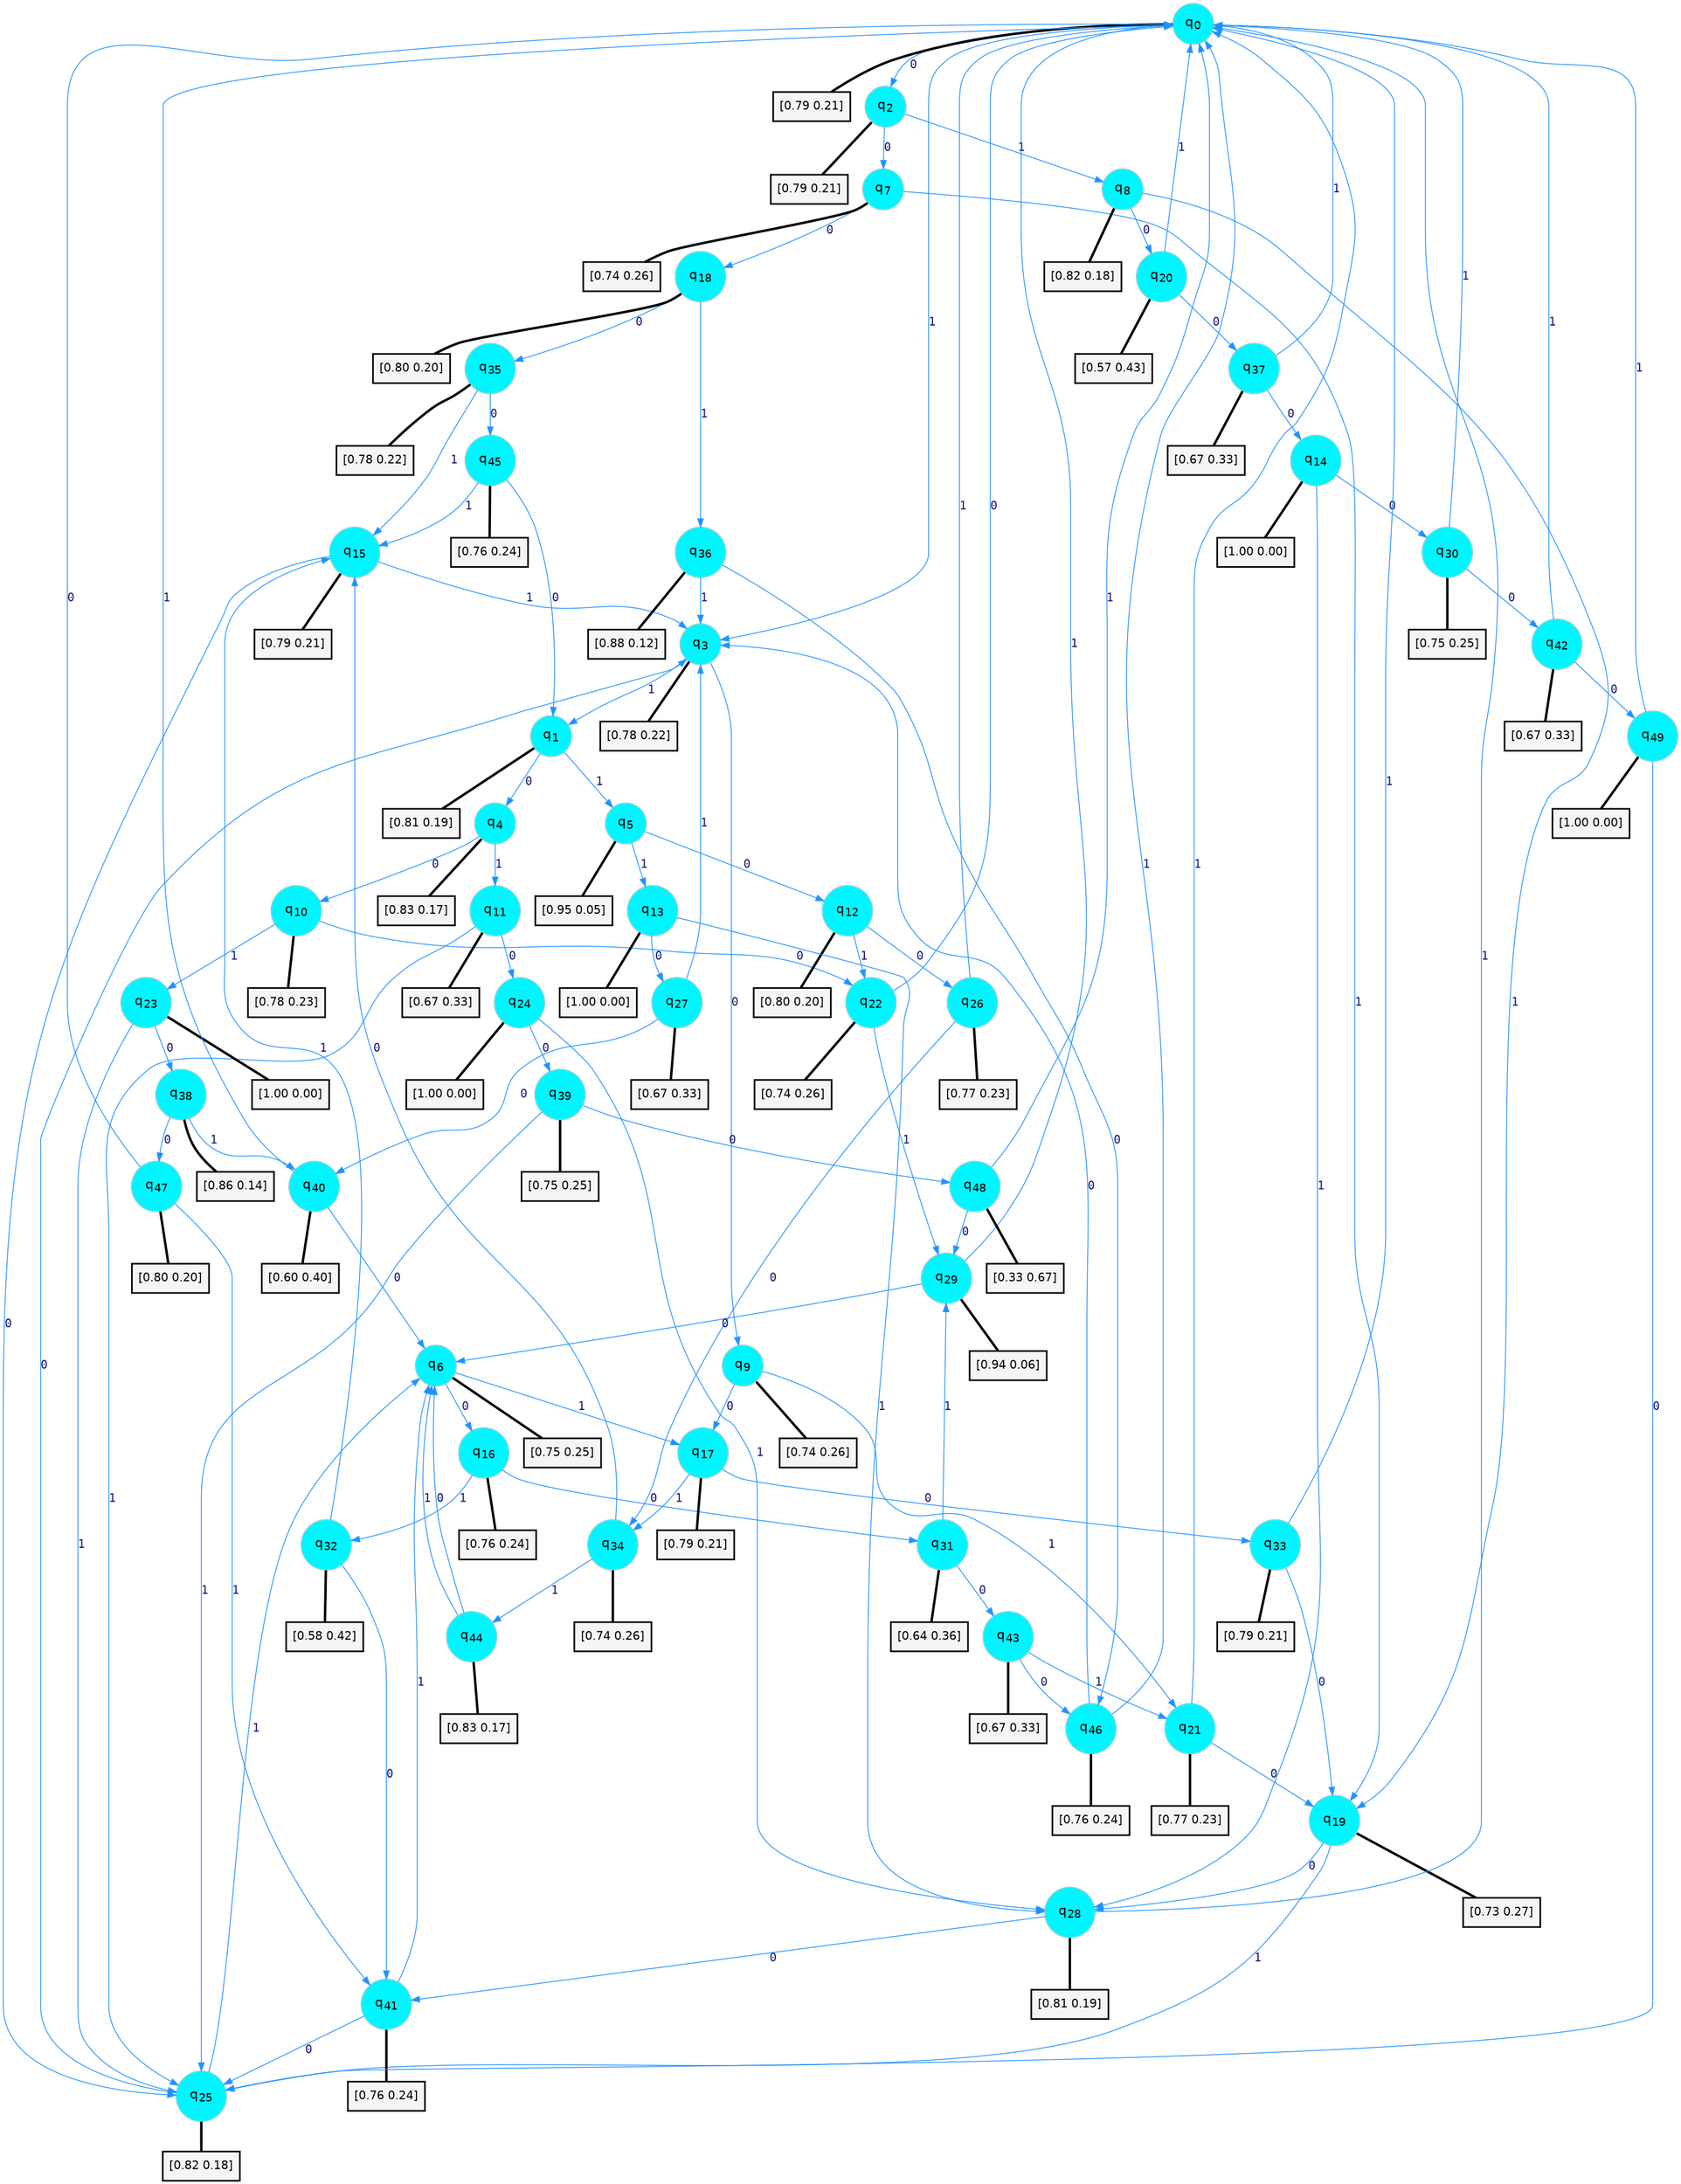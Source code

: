 digraph G {
graph [
bgcolor=transparent, dpi=300, rankdir=TD, size="40,25"];
node [
color=gray, fillcolor=turquoise1, fontcolor=black, fontname=Helvetica, fontsize=16, fontweight=bold, shape=circle, style=filled];
edge [
arrowsize=1, color=dodgerblue1, fontcolor=midnightblue, fontname=courier, fontweight=bold, penwidth=1, style=solid, weight=20];
0[label=<q<SUB>0</SUB>>];
1[label=<q<SUB>1</SUB>>];
2[label=<q<SUB>2</SUB>>];
3[label=<q<SUB>3</SUB>>];
4[label=<q<SUB>4</SUB>>];
5[label=<q<SUB>5</SUB>>];
6[label=<q<SUB>6</SUB>>];
7[label=<q<SUB>7</SUB>>];
8[label=<q<SUB>8</SUB>>];
9[label=<q<SUB>9</SUB>>];
10[label=<q<SUB>10</SUB>>];
11[label=<q<SUB>11</SUB>>];
12[label=<q<SUB>12</SUB>>];
13[label=<q<SUB>13</SUB>>];
14[label=<q<SUB>14</SUB>>];
15[label=<q<SUB>15</SUB>>];
16[label=<q<SUB>16</SUB>>];
17[label=<q<SUB>17</SUB>>];
18[label=<q<SUB>18</SUB>>];
19[label=<q<SUB>19</SUB>>];
20[label=<q<SUB>20</SUB>>];
21[label=<q<SUB>21</SUB>>];
22[label=<q<SUB>22</SUB>>];
23[label=<q<SUB>23</SUB>>];
24[label=<q<SUB>24</SUB>>];
25[label=<q<SUB>25</SUB>>];
26[label=<q<SUB>26</SUB>>];
27[label=<q<SUB>27</SUB>>];
28[label=<q<SUB>28</SUB>>];
29[label=<q<SUB>29</SUB>>];
30[label=<q<SUB>30</SUB>>];
31[label=<q<SUB>31</SUB>>];
32[label=<q<SUB>32</SUB>>];
33[label=<q<SUB>33</SUB>>];
34[label=<q<SUB>34</SUB>>];
35[label=<q<SUB>35</SUB>>];
36[label=<q<SUB>36</SUB>>];
37[label=<q<SUB>37</SUB>>];
38[label=<q<SUB>38</SUB>>];
39[label=<q<SUB>39</SUB>>];
40[label=<q<SUB>40</SUB>>];
41[label=<q<SUB>41</SUB>>];
42[label=<q<SUB>42</SUB>>];
43[label=<q<SUB>43</SUB>>];
44[label=<q<SUB>44</SUB>>];
45[label=<q<SUB>45</SUB>>];
46[label=<q<SUB>46</SUB>>];
47[label=<q<SUB>47</SUB>>];
48[label=<q<SUB>48</SUB>>];
49[label=<q<SUB>49</SUB>>];
50[label="[0.79 0.21]", shape=box,fontcolor=black, fontname=Helvetica, fontsize=14, penwidth=2, fillcolor=whitesmoke,color=black];
51[label="[0.81 0.19]", shape=box,fontcolor=black, fontname=Helvetica, fontsize=14, penwidth=2, fillcolor=whitesmoke,color=black];
52[label="[0.79 0.21]", shape=box,fontcolor=black, fontname=Helvetica, fontsize=14, penwidth=2, fillcolor=whitesmoke,color=black];
53[label="[0.78 0.22]", shape=box,fontcolor=black, fontname=Helvetica, fontsize=14, penwidth=2, fillcolor=whitesmoke,color=black];
54[label="[0.83 0.17]", shape=box,fontcolor=black, fontname=Helvetica, fontsize=14, penwidth=2, fillcolor=whitesmoke,color=black];
55[label="[0.95 0.05]", shape=box,fontcolor=black, fontname=Helvetica, fontsize=14, penwidth=2, fillcolor=whitesmoke,color=black];
56[label="[0.75 0.25]", shape=box,fontcolor=black, fontname=Helvetica, fontsize=14, penwidth=2, fillcolor=whitesmoke,color=black];
57[label="[0.74 0.26]", shape=box,fontcolor=black, fontname=Helvetica, fontsize=14, penwidth=2, fillcolor=whitesmoke,color=black];
58[label="[0.82 0.18]", shape=box,fontcolor=black, fontname=Helvetica, fontsize=14, penwidth=2, fillcolor=whitesmoke,color=black];
59[label="[0.74 0.26]", shape=box,fontcolor=black, fontname=Helvetica, fontsize=14, penwidth=2, fillcolor=whitesmoke,color=black];
60[label="[0.78 0.23]", shape=box,fontcolor=black, fontname=Helvetica, fontsize=14, penwidth=2, fillcolor=whitesmoke,color=black];
61[label="[0.67 0.33]", shape=box,fontcolor=black, fontname=Helvetica, fontsize=14, penwidth=2, fillcolor=whitesmoke,color=black];
62[label="[0.80 0.20]", shape=box,fontcolor=black, fontname=Helvetica, fontsize=14, penwidth=2, fillcolor=whitesmoke,color=black];
63[label="[1.00 0.00]", shape=box,fontcolor=black, fontname=Helvetica, fontsize=14, penwidth=2, fillcolor=whitesmoke,color=black];
64[label="[1.00 0.00]", shape=box,fontcolor=black, fontname=Helvetica, fontsize=14, penwidth=2, fillcolor=whitesmoke,color=black];
65[label="[0.79 0.21]", shape=box,fontcolor=black, fontname=Helvetica, fontsize=14, penwidth=2, fillcolor=whitesmoke,color=black];
66[label="[0.76 0.24]", shape=box,fontcolor=black, fontname=Helvetica, fontsize=14, penwidth=2, fillcolor=whitesmoke,color=black];
67[label="[0.79 0.21]", shape=box,fontcolor=black, fontname=Helvetica, fontsize=14, penwidth=2, fillcolor=whitesmoke,color=black];
68[label="[0.80 0.20]", shape=box,fontcolor=black, fontname=Helvetica, fontsize=14, penwidth=2, fillcolor=whitesmoke,color=black];
69[label="[0.73 0.27]", shape=box,fontcolor=black, fontname=Helvetica, fontsize=14, penwidth=2, fillcolor=whitesmoke,color=black];
70[label="[0.57 0.43]", shape=box,fontcolor=black, fontname=Helvetica, fontsize=14, penwidth=2, fillcolor=whitesmoke,color=black];
71[label="[0.77 0.23]", shape=box,fontcolor=black, fontname=Helvetica, fontsize=14, penwidth=2, fillcolor=whitesmoke,color=black];
72[label="[0.74 0.26]", shape=box,fontcolor=black, fontname=Helvetica, fontsize=14, penwidth=2, fillcolor=whitesmoke,color=black];
73[label="[1.00 0.00]", shape=box,fontcolor=black, fontname=Helvetica, fontsize=14, penwidth=2, fillcolor=whitesmoke,color=black];
74[label="[1.00 0.00]", shape=box,fontcolor=black, fontname=Helvetica, fontsize=14, penwidth=2, fillcolor=whitesmoke,color=black];
75[label="[0.82 0.18]", shape=box,fontcolor=black, fontname=Helvetica, fontsize=14, penwidth=2, fillcolor=whitesmoke,color=black];
76[label="[0.77 0.23]", shape=box,fontcolor=black, fontname=Helvetica, fontsize=14, penwidth=2, fillcolor=whitesmoke,color=black];
77[label="[0.67 0.33]", shape=box,fontcolor=black, fontname=Helvetica, fontsize=14, penwidth=2, fillcolor=whitesmoke,color=black];
78[label="[0.81 0.19]", shape=box,fontcolor=black, fontname=Helvetica, fontsize=14, penwidth=2, fillcolor=whitesmoke,color=black];
79[label="[0.94 0.06]", shape=box,fontcolor=black, fontname=Helvetica, fontsize=14, penwidth=2, fillcolor=whitesmoke,color=black];
80[label="[0.75 0.25]", shape=box,fontcolor=black, fontname=Helvetica, fontsize=14, penwidth=2, fillcolor=whitesmoke,color=black];
81[label="[0.64 0.36]", shape=box,fontcolor=black, fontname=Helvetica, fontsize=14, penwidth=2, fillcolor=whitesmoke,color=black];
82[label="[0.58 0.42]", shape=box,fontcolor=black, fontname=Helvetica, fontsize=14, penwidth=2, fillcolor=whitesmoke,color=black];
83[label="[0.79 0.21]", shape=box,fontcolor=black, fontname=Helvetica, fontsize=14, penwidth=2, fillcolor=whitesmoke,color=black];
84[label="[0.74 0.26]", shape=box,fontcolor=black, fontname=Helvetica, fontsize=14, penwidth=2, fillcolor=whitesmoke,color=black];
85[label="[0.78 0.22]", shape=box,fontcolor=black, fontname=Helvetica, fontsize=14, penwidth=2, fillcolor=whitesmoke,color=black];
86[label="[0.88 0.12]", shape=box,fontcolor=black, fontname=Helvetica, fontsize=14, penwidth=2, fillcolor=whitesmoke,color=black];
87[label="[0.67 0.33]", shape=box,fontcolor=black, fontname=Helvetica, fontsize=14, penwidth=2, fillcolor=whitesmoke,color=black];
88[label="[0.86 0.14]", shape=box,fontcolor=black, fontname=Helvetica, fontsize=14, penwidth=2, fillcolor=whitesmoke,color=black];
89[label="[0.75 0.25]", shape=box,fontcolor=black, fontname=Helvetica, fontsize=14, penwidth=2, fillcolor=whitesmoke,color=black];
90[label="[0.60 0.40]", shape=box,fontcolor=black, fontname=Helvetica, fontsize=14, penwidth=2, fillcolor=whitesmoke,color=black];
91[label="[0.76 0.24]", shape=box,fontcolor=black, fontname=Helvetica, fontsize=14, penwidth=2, fillcolor=whitesmoke,color=black];
92[label="[0.67 0.33]", shape=box,fontcolor=black, fontname=Helvetica, fontsize=14, penwidth=2, fillcolor=whitesmoke,color=black];
93[label="[0.67 0.33]", shape=box,fontcolor=black, fontname=Helvetica, fontsize=14, penwidth=2, fillcolor=whitesmoke,color=black];
94[label="[0.83 0.17]", shape=box,fontcolor=black, fontname=Helvetica, fontsize=14, penwidth=2, fillcolor=whitesmoke,color=black];
95[label="[0.76 0.24]", shape=box,fontcolor=black, fontname=Helvetica, fontsize=14, penwidth=2, fillcolor=whitesmoke,color=black];
96[label="[0.76 0.24]", shape=box,fontcolor=black, fontname=Helvetica, fontsize=14, penwidth=2, fillcolor=whitesmoke,color=black];
97[label="[0.80 0.20]", shape=box,fontcolor=black, fontname=Helvetica, fontsize=14, penwidth=2, fillcolor=whitesmoke,color=black];
98[label="[0.33 0.67]", shape=box,fontcolor=black, fontname=Helvetica, fontsize=14, penwidth=2, fillcolor=whitesmoke,color=black];
99[label="[1.00 0.00]", shape=box,fontcolor=black, fontname=Helvetica, fontsize=14, penwidth=2, fillcolor=whitesmoke,color=black];
0->2 [label=0];
0->3 [label=1];
0->50 [arrowhead=none, penwidth=3,color=black];
1->4 [label=0];
1->5 [label=1];
1->51 [arrowhead=none, penwidth=3,color=black];
2->7 [label=0];
2->8 [label=1];
2->52 [arrowhead=none, penwidth=3,color=black];
3->9 [label=0];
3->1 [label=1];
3->53 [arrowhead=none, penwidth=3,color=black];
4->10 [label=0];
4->11 [label=1];
4->54 [arrowhead=none, penwidth=3,color=black];
5->12 [label=0];
5->13 [label=1];
5->55 [arrowhead=none, penwidth=3,color=black];
6->16 [label=0];
6->17 [label=1];
6->56 [arrowhead=none, penwidth=3,color=black];
7->18 [label=0];
7->19 [label=1];
7->57 [arrowhead=none, penwidth=3,color=black];
8->20 [label=0];
8->19 [label=1];
8->58 [arrowhead=none, penwidth=3,color=black];
9->17 [label=0];
9->21 [label=1];
9->59 [arrowhead=none, penwidth=3,color=black];
10->22 [label=0];
10->23 [label=1];
10->60 [arrowhead=none, penwidth=3,color=black];
11->24 [label=0];
11->25 [label=1];
11->61 [arrowhead=none, penwidth=3,color=black];
12->26 [label=0];
12->22 [label=1];
12->62 [arrowhead=none, penwidth=3,color=black];
13->27 [label=0];
13->28 [label=1];
13->63 [arrowhead=none, penwidth=3,color=black];
14->30 [label=0];
14->28 [label=1];
14->64 [arrowhead=none, penwidth=3,color=black];
15->25 [label=0];
15->3 [label=1];
15->65 [arrowhead=none, penwidth=3,color=black];
16->31 [label=0];
16->32 [label=1];
16->66 [arrowhead=none, penwidth=3,color=black];
17->33 [label=0];
17->34 [label=1];
17->67 [arrowhead=none, penwidth=3,color=black];
18->35 [label=0];
18->36 [label=1];
18->68 [arrowhead=none, penwidth=3,color=black];
19->28 [label=0];
19->25 [label=1];
19->69 [arrowhead=none, penwidth=3,color=black];
20->37 [label=0];
20->0 [label=1];
20->70 [arrowhead=none, penwidth=3,color=black];
21->19 [label=0];
21->0 [label=1];
21->71 [arrowhead=none, penwidth=3,color=black];
22->0 [label=0];
22->29 [label=1];
22->72 [arrowhead=none, penwidth=3,color=black];
23->38 [label=0];
23->25 [label=1];
23->73 [arrowhead=none, penwidth=3,color=black];
24->39 [label=0];
24->28 [label=1];
24->74 [arrowhead=none, penwidth=3,color=black];
25->3 [label=0];
25->6 [label=1];
25->75 [arrowhead=none, penwidth=3,color=black];
26->34 [label=0];
26->0 [label=1];
26->76 [arrowhead=none, penwidth=3,color=black];
27->40 [label=0];
27->3 [label=1];
27->77 [arrowhead=none, penwidth=3,color=black];
28->41 [label=0];
28->0 [label=1];
28->78 [arrowhead=none, penwidth=3,color=black];
29->6 [label=0];
29->0 [label=1];
29->79 [arrowhead=none, penwidth=3,color=black];
30->42 [label=0];
30->0 [label=1];
30->80 [arrowhead=none, penwidth=3,color=black];
31->43 [label=0];
31->29 [label=1];
31->81 [arrowhead=none, penwidth=3,color=black];
32->41 [label=0];
32->15 [label=1];
32->82 [arrowhead=none, penwidth=3,color=black];
33->19 [label=0];
33->0 [label=1];
33->83 [arrowhead=none, penwidth=3,color=black];
34->15 [label=0];
34->44 [label=1];
34->84 [arrowhead=none, penwidth=3,color=black];
35->45 [label=0];
35->15 [label=1];
35->85 [arrowhead=none, penwidth=3,color=black];
36->46 [label=0];
36->3 [label=1];
36->86 [arrowhead=none, penwidth=3,color=black];
37->14 [label=0];
37->0 [label=1];
37->87 [arrowhead=none, penwidth=3,color=black];
38->47 [label=0];
38->40 [label=1];
38->88 [arrowhead=none, penwidth=3,color=black];
39->48 [label=0];
39->25 [label=1];
39->89 [arrowhead=none, penwidth=3,color=black];
40->6 [label=0];
40->0 [label=1];
40->90 [arrowhead=none, penwidth=3,color=black];
41->25 [label=0];
41->6 [label=1];
41->91 [arrowhead=none, penwidth=3,color=black];
42->49 [label=0];
42->0 [label=1];
42->92 [arrowhead=none, penwidth=3,color=black];
43->46 [label=0];
43->21 [label=1];
43->93 [arrowhead=none, penwidth=3,color=black];
44->6 [label=0];
44->6 [label=1];
44->94 [arrowhead=none, penwidth=3,color=black];
45->1 [label=0];
45->15 [label=1];
45->95 [arrowhead=none, penwidth=3,color=black];
46->3 [label=0];
46->0 [label=1];
46->96 [arrowhead=none, penwidth=3,color=black];
47->0 [label=0];
47->41 [label=1];
47->97 [arrowhead=none, penwidth=3,color=black];
48->29 [label=0];
48->0 [label=1];
48->98 [arrowhead=none, penwidth=3,color=black];
49->25 [label=0];
49->0 [label=1];
49->99 [arrowhead=none, penwidth=3,color=black];
}
